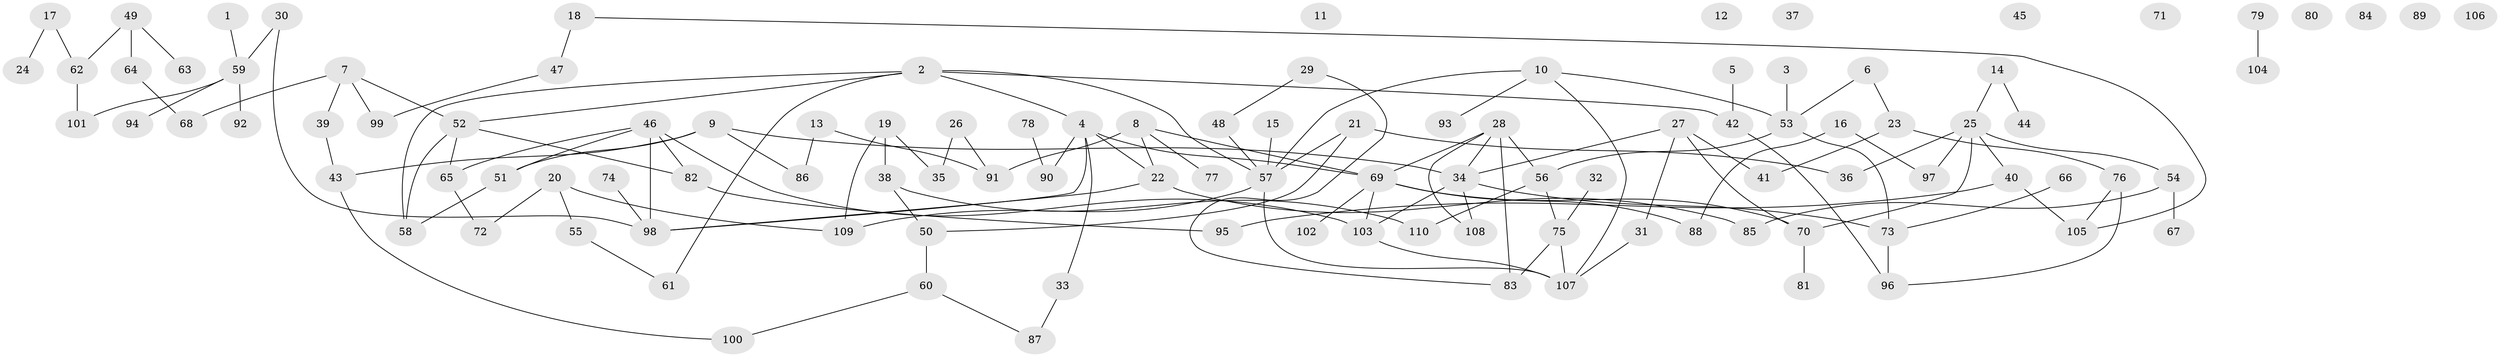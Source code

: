 // coarse degree distribution, {1: 0.2112676056338028, 7: 0.014084507042253521, 6: 0.08450704225352113, 5: 0.04225352112676056, 4: 0.11267605633802817, 3: 0.18309859154929578, 8: 0.04225352112676056, 0: 0.1267605633802817, 2: 0.18309859154929578}
// Generated by graph-tools (version 1.1) at 2025/41/03/06/25 10:41:20]
// undirected, 110 vertices, 137 edges
graph export_dot {
graph [start="1"]
  node [color=gray90,style=filled];
  1;
  2;
  3;
  4;
  5;
  6;
  7;
  8;
  9;
  10;
  11;
  12;
  13;
  14;
  15;
  16;
  17;
  18;
  19;
  20;
  21;
  22;
  23;
  24;
  25;
  26;
  27;
  28;
  29;
  30;
  31;
  32;
  33;
  34;
  35;
  36;
  37;
  38;
  39;
  40;
  41;
  42;
  43;
  44;
  45;
  46;
  47;
  48;
  49;
  50;
  51;
  52;
  53;
  54;
  55;
  56;
  57;
  58;
  59;
  60;
  61;
  62;
  63;
  64;
  65;
  66;
  67;
  68;
  69;
  70;
  71;
  72;
  73;
  74;
  75;
  76;
  77;
  78;
  79;
  80;
  81;
  82;
  83;
  84;
  85;
  86;
  87;
  88;
  89;
  90;
  91;
  92;
  93;
  94;
  95;
  96;
  97;
  98;
  99;
  100;
  101;
  102;
  103;
  104;
  105;
  106;
  107;
  108;
  109;
  110;
  1 -- 59;
  2 -- 4;
  2 -- 42;
  2 -- 52;
  2 -- 57;
  2 -- 58;
  2 -- 61;
  3 -- 53;
  4 -- 22;
  4 -- 33;
  4 -- 69;
  4 -- 90;
  4 -- 98;
  5 -- 42;
  6 -- 23;
  6 -- 53;
  7 -- 39;
  7 -- 52;
  7 -- 68;
  7 -- 99;
  8 -- 22;
  8 -- 69;
  8 -- 77;
  8 -- 91;
  9 -- 34;
  9 -- 43;
  9 -- 51;
  9 -- 86;
  10 -- 53;
  10 -- 57;
  10 -- 93;
  10 -- 107;
  13 -- 86;
  13 -- 91;
  14 -- 25;
  14 -- 44;
  15 -- 57;
  16 -- 88;
  16 -- 97;
  17 -- 24;
  17 -- 62;
  18 -- 47;
  18 -- 105;
  19 -- 35;
  19 -- 38;
  19 -- 109;
  20 -- 55;
  20 -- 72;
  20 -- 109;
  21 -- 36;
  21 -- 50;
  21 -- 57;
  22 -- 85;
  22 -- 98;
  23 -- 41;
  23 -- 76;
  25 -- 36;
  25 -- 40;
  25 -- 54;
  25 -- 70;
  25 -- 97;
  26 -- 35;
  26 -- 91;
  27 -- 31;
  27 -- 34;
  27 -- 41;
  27 -- 70;
  28 -- 34;
  28 -- 56;
  28 -- 69;
  28 -- 83;
  28 -- 108;
  29 -- 48;
  29 -- 83;
  30 -- 59;
  30 -- 98;
  31 -- 107;
  32 -- 75;
  33 -- 87;
  34 -- 73;
  34 -- 103;
  34 -- 108;
  38 -- 50;
  38 -- 110;
  39 -- 43;
  40 -- 95;
  40 -- 105;
  42 -- 96;
  43 -- 100;
  46 -- 51;
  46 -- 65;
  46 -- 82;
  46 -- 98;
  46 -- 103;
  47 -- 99;
  48 -- 57;
  49 -- 62;
  49 -- 63;
  49 -- 64;
  50 -- 60;
  51 -- 58;
  52 -- 58;
  52 -- 65;
  52 -- 82;
  53 -- 56;
  53 -- 73;
  54 -- 67;
  54 -- 85;
  55 -- 61;
  56 -- 75;
  56 -- 110;
  57 -- 107;
  57 -- 109;
  59 -- 92;
  59 -- 94;
  59 -- 101;
  60 -- 87;
  60 -- 100;
  62 -- 101;
  64 -- 68;
  65 -- 72;
  66 -- 73;
  69 -- 70;
  69 -- 88;
  69 -- 102;
  69 -- 103;
  70 -- 81;
  73 -- 96;
  74 -- 98;
  75 -- 83;
  75 -- 107;
  76 -- 96;
  76 -- 105;
  78 -- 90;
  79 -- 104;
  82 -- 95;
  103 -- 107;
}
